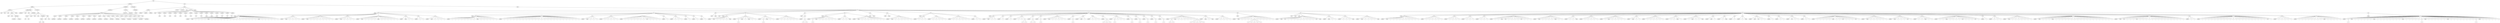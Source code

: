 graph Tree {
	"t0" [label = "TEI"];
	"t1" [label = "teiHeader"];
	"t2" [label = "fileDesc"];
	"t3" [label = "titleStmt"];
	"t4" [label = "title"];
	"t5" [label = "title"];
	"t6" [label = "title"];
	"t7" [label = "author"];
	"t8" [label = "idno"];
	"t9" [label = "idno"];
	"t10" [label = "persName"];
	"t11" [label = "forename"];
	"t12" [label = "surname"];
	"t13" [label = "editor"];
	"t14" [label = "publicationStmt"];
	"t15" [label = "publisher"];
	"t16" [label = "idno"];
	"t17" [label = "idno"];
	"t18" [label = "availability"];
	"t19" [label = "licence"];
	"t20" [label = "ab"];
	"t21" [label = "ref"];
	"t22" [label = "sourceDesc"];
	"t23" [label = "bibl"];
	"t24" [label = "name"];
	"t25" [label = "idno"];
	"t26" [label = "idno"];
	"t27" [label = "availability"];
	"t28" [label = "licence"];
	"t29" [label = "ab"];
	"t30" [label = "ref"];
	"t31" [label = "bibl"];
	"t32" [label = "date"];
	"t33" [label = "idno"];
	"t34" [label = "profileDesc"];
	"t35" [label = "particDesc"];
	"t36" [label = "listPerson"];
	"t37" [label = "person"];
	"t38" [label = "persName"];
	"t39" [label = "person"];
	"t40" [label = "persName"];
	"t41" [label = "person"];
	"t42" [label = "persName"];
	"t43" [label = "person"];
	"t44" [label = "persName"];
	"t45" [label = "person"];
	"t46" [label = "persName"];
	"t47" [label = "person"];
	"t48" [label = "persName"];
	"t49" [label = "person"];
	"t50" [label = "persName"];
	"t51" [label = "person"];
	"t52" [label = "persName"];
	"t53" [label = "person"];
	"t54" [label = "persName"];
	"t55" [label = "person"];
	"t56" [label = "persName"];
	"t57" [label = "person"];
	"t58" [label = "persName"];
	"t59" [label = "person"];
	"t60" [label = "persName"];
	"t61" [label = "person"];
	"t62" [label = "persName"];
	"t63" [label = "person"];
	"t64" [label = "persName"];
	"t65" [label = "person"];
	"t66" [label = "persName"];
	"t67" [label = "person"];
	"t68" [label = "persName"];
	"t69" [label = "person"];
	"t70" [label = "persName"];
	"t71" [label = "textClass"];
	"t72" [label = "keywords"];
	"t73" [label = "term"];
	"t74" [label = "term"];
	"t75" [label = "classCode"];
	"t76" [label = "revisionDesc"];
	"t77" [label = "listChange"];
	"t78" [label = "change"];
	"t79" [label = "text"];
	"t80" [label = "front"];
	"t81" [label = "docTitle"];
	"t82" [label = "titlePart"];
	"t83" [label = "titlePart"];
	"t84" [label = "titlePart"];
	"t85" [label = "docDate"];
	"t86" [label = "docAuthor"];
	"t87" [label = "div"];
	"t88" [label = "castList"];
	"t89" [label = "head"];
	"t90" [label = "castItem"];
	"t91" [label = "role"];
	"t92" [label = "castItem"];
	"t93" [label = "role"];
	"t94" [label = "castItem"];
	"t95" [label = "role"];
	"t96" [label = "castItem"];
	"t97" [label = "role"];
	"t98" [label = "castItem"];
	"t99" [label = "role"];
	"t100" [label = "castItem"];
	"t101" [label = "role"];
	"t102" [label = "castItem"];
	"t103" [label = "role"];
	"t104" [label = "castItem"];
	"t105" [label = "role"];
	"t106" [label = "castItem"];
	"t107" [label = "role"];
	"t108" [label = "castItem"];
	"t109" [label = "role"];
	"t110" [label = "castItem"];
	"t111" [label = "role"];
	"t112" [label = "castItem"];
	"t113" [label = "role"];
	"t114" [label = "castItem"];
	"t115" [label = "role"];
	"t116" [label = "castItem"];
	"t117" [label = "role"];
	"t118" [label = "castItem"];
	"t119" [label = "role"];
	"t120" [label = "note"];
	"t121" [label = "body"];
	"t122" [label = "div"];
	"t123" [label = "head"];
	"t124" [label = "div"];
	"t125" [label = "head"];
	"t126" [label = "sp"];
	"t127" [label = "speaker"];
	"t128" [label = "stage"];
	"t129" [label = "l"];
	"t130" [label = "l"];
	"t131" [label = "l"];
	"t132" [label = "l"];
	"t133" [label = "stage"];
	"t134" [label = "l"];
	"t135" [label = "l"];
	"t136" [label = "l"];
	"t137" [label = "l"];
	"t138" [label = "l"];
	"t139" [label = "l"];
	"t140" [label = "l"];
	"t141" [label = "l"];
	"t142" [label = "l"];
	"t143" [label = "l"];
	"t144" [label = "l"];
	"t145" [label = "l"];
	"t146" [label = "l"];
	"t147" [label = "l"];
	"t148" [label = "l"];
	"t149" [label = "stage"];
	"t150" [label = "l"];
	"t151" [label = "l"];
	"t152" [label = "l"];
	"t153" [label = "l"];
	"t154" [label = "l"];
	"t155" [label = "l"];
	"t156" [label = "sp"];
	"t157" [label = "speaker"];
	"t158" [label = "stage"];
	"t159" [label = "l"];
	"t160" [label = "l"];
	"t161" [label = "l"];
	"t162" [label = "l"];
	"t163" [label = "sp"];
	"t164" [label = "speaker"];
	"t165" [label = "stage"];
	"t166" [label = "l"];
	"t167" [label = "l"];
	"t168" [label = "l"];
	"t169" [label = "l"];
	"t170" [label = "l"];
	"t171" [label = "l"];
	"t172" [label = "l"];
	"t173" [label = "l"];
	"t174" [label = "sp"];
	"t175" [label = "speaker"];
	"t176" [label = "stage"];
	"t177" [label = "l"];
	"t178" [label = "l"];
	"t179" [label = "l"];
	"t180" [label = "l"];
	"t181" [label = "sp"];
	"t182" [label = "speaker"];
	"t183" [label = "stage"];
	"t184" [label = "l"];
	"t185" [label = "l"];
	"t186" [label = "l"];
	"t187" [label = "l"];
	"t188" [label = "stage"];
	"t189" [label = "l"];
	"t190" [label = "l"];
	"t191" [label = "l"];
	"t192" [label = "l"];
	"t193" [label = "l"];
	"t194" [label = "l"];
	"t195" [label = "sp"];
	"t196" [label = "speaker"];
	"t197" [label = "stage"];
	"t198" [label = "l"];
	"t199" [label = "l"];
	"t200" [label = "sp"];
	"t201" [label = "speaker"];
	"t202" [label = "l"];
	"t203" [label = "l"];
	"t204" [label = "sp"];
	"t205" [label = "speaker"];
	"t206" [label = "stage"];
	"t207" [label = "l"];
	"t208" [label = "l"];
	"t209" [label = "l"];
	"t210" [label = "l"];
	"t211" [label = "div"];
	"t212" [label = "head"];
	"t213" [label = "sp"];
	"t214" [label = "speaker"];
	"t215" [label = "l"];
	"t216" [label = "l"];
	"t217" [label = "l"];
	"t218" [label = "l"];
	"t219" [label = "l"];
	"t220" [label = "l"];
	"t221" [label = "l"];
	"t222" [label = "l"];
	"t223" [label = "stage"];
	"t224" [label = "l"];
	"t225" [label = "l"];
	"t226" [label = "l"];
	"t227" [label = "l"];
	"t228" [label = "l"];
	"t229" [label = "l"];
	"t230" [label = "sp"];
	"t231" [label = "speaker"];
	"t232" [label = "l"];
	"t233" [label = "l"];
	"t234" [label = "l"];
	"t235" [label = "l"];
	"t236" [label = "l"];
	"t237" [label = "l"];
	"t238" [label = "l"];
	"t239" [label = "l"];
	"t240" [label = "l"];
	"t241" [label = "l"];
	"t242" [label = "l"];
	"t243" [label = "l"];
	"t244" [label = "l"];
	"t245" [label = "l"];
	"t246" [label = "l"];
	"t247" [label = "l"];
	"t248" [label = "l"];
	"t249" [label = "l"];
	"t250" [label = "l"];
	"t251" [label = "l"];
	"t252" [label = "l"];
	"t253" [label = "l"];
	"t254" [label = "l"];
	"t255" [label = "l"];
	"t256" [label = "l"];
	"t257" [label = "sp"];
	"t258" [label = "speaker"];
	"t259" [label = "stage"];
	"t260" [label = "l"];
	"t261" [label = "l"];
	"t262" [label = "l"];
	"t263" [label = "sp"];
	"t264" [label = "speaker"];
	"t265" [label = "l"];
	"t266" [label = "l"];
	"t267" [label = "l"];
	"t268" [label = "l"];
	"t269" [label = "l"];
	"t270" [label = "sp"];
	"t271" [label = "speaker"];
	"t272" [label = "l"];
	"t273" [label = "l"];
	"t274" [label = "l"];
	"t275" [label = "l"];
	"t276" [label = "l"];
	"t277" [label = "l"];
	"t278" [label = "l"];
	"t279" [label = "note"];
	"t280" [label = "l"];
	"t281" [label = "l"];
	"t282" [label = "l"];
	"t283" [label = "l"];
	"t284" [label = "sp"];
	"t285" [label = "speaker"];
	"t286" [label = "l"];
	"t287" [label = "sp"];
	"t288" [label = "speaker"];
	"t289" [label = "l"];
	"t290" [label = "l"];
	"t291" [label = "l"];
	"t292" [label = "sp"];
	"t293" [label = "speaker"];
	"t294" [label = "l"];
	"t295" [label = "sp"];
	"t296" [label = "speaker"];
	"t297" [label = "l"];
	"t298" [label = "sp"];
	"t299" [label = "speaker"];
	"t300" [label = "l"];
	"t301" [label = "div"];
	"t302" [label = "head"];
	"t303" [label = "stage"];
	"t304" [label = "div"];
	"t305" [label = "head"];
	"t306" [label = "stage"];
	"t307" [label = "sp"];
	"t308" [label = "speaker"];
	"t309" [label = "stage"];
	"t310" [label = "l"];
	"t311" [label = "l"];
	"t312" [label = "l"];
	"t313" [label = "l"];
	"t314" [label = "stage"];
	"t315" [label = "sp"];
	"t316" [label = "speaker"];
	"t317" [label = "p"];
	"t318" [label = "s"];
	"t319" [label = "stage"];
	"t320" [label = "l"];
	"t321" [label = "stage"];
	"t322" [label = "l"];
	"t323" [label = "l"];
	"t324" [label = "sp"];
	"t325" [label = "speaker"];
	"t326" [label = "p"];
	"t327" [label = "s"];
	"t328" [label = "stage"];
	"t329" [label = "l"];
	"t330" [label = "l"];
	"t331" [label = "sp"];
	"t332" [label = "speaker"];
	"t333" [label = "l"];
	"t334" [label = "l"];
	"t335" [label = "l"];
	"t336" [label = "l"];
	"t337" [label = "l"];
	"t338" [label = "l"];
	"t339" [label = "div"];
	"t340" [label = "head"];
	"t341" [label = "sp"];
	"t342" [label = "speaker"];
	"t343" [label = "p"];
	"t344" [label = "s"];
	"t345" [label = "s"];
	"t346" [label = "div"];
	"t347" [label = "head"];
	"t348" [label = "sp"];
	"t349" [label = "speaker"];
	"t350" [label = "p"];
	"t351" [label = "s"];
	"t352" [label = "stage"];
	"t353" [label = "l"];
	"t354" [label = "l"];
	"t355" [label = "l"];
	"t356" [label = "l"];
	"t357" [label = "l"];
	"t358" [label = "l"];
	"t359" [label = "sp"];
	"t360" [label = "speaker"];
	"t361" [label = "l"];
	"t362" [label = "l"];
	"t363" [label = "stage"];
	"t364" [label = "sp"];
	"t365" [label = "speaker"];
	"t366" [label = "stage"];
	"t367" [label = "l"];
	"t368" [label = "l"];
	"t369" [label = "l"];
	"t370" [label = "l"];
	"t371" [label = "l"];
	"t372" [label = "l"];
	"t373" [label = "l"];
	"t374" [label = "l"];
	"t375" [label = "div"];
	"t376" [label = "head"];
	"t377" [label = "stage"];
	"t378" [label = "div"];
	"t379" [label = "head"];
	"t380" [label = "stage"];
	"t381" [label = "sp"];
	"t382" [label = "speaker"];
	"t383" [label = "stage"];
	"t384" [label = "l"];
	"t385" [label = "l"];
	"t386" [label = "l"];
	"t387" [label = "l"];
	"t388" [label = "l"];
	"t389" [label = "l"];
	"t390" [label = "div"];
	"t391" [label = "head"];
	"t392" [label = "sp"];
	"t393" [label = "speaker"];
	"t394" [label = "l"];
	"t395" [label = "l"];
	"t396" [label = "l"];
	"t397" [label = "sp"];
	"t398" [label = "speaker"];
	"t399" [label = "l"];
	"t400" [label = "l"];
	"t401" [label = "l"];
	"t402" [label = "l"];
	"t403" [label = "l"];
	"t404" [label = "sp"];
	"t405" [label = "speaker"];
	"t406" [label = "l"];
	"t407" [label = "l"];
	"t408" [label = "l"];
	"t409" [label = "l"];
	"t410" [label = "l"];
	"t411" [label = "l"];
	"t412" [label = "sp"];
	"t413" [label = "speaker"];
	"t414" [label = "l"];
	"t415" [label = "l"];
	"t416" [label = "div"];
	"t417" [label = "head"];
	"t418" [label = "sp"];
	"t419" [label = "speaker"];
	"t420" [label = "stage"];
	"t421" [label = "l"];
	"t422" [label = "l"];
	"t423" [label = "sp"];
	"t424" [label = "speaker"];
	"t425" [label = "l"];
	"t426" [label = "sp"];
	"t427" [label = "speaker"];
	"t428" [label = "l"];
	"t429" [label = "sp"];
	"t430" [label = "speaker"];
	"t431" [label = "l"];
	"t432" [label = "l"];
	"t433" [label = "p"];
	"t434" [label = "s"];
	"t435" [label = "s"];
	"t436" [label = "sp"];
	"t437" [label = "speaker"];
	"t438" [label = "p"];
	"t439" [label = "s"];
	"t440" [label = "s"];
	"t441" [label = "sp"];
	"t442" [label = "speaker"];
	"t443" [label = "p"];
	"t444" [label = "s"];
	"t445" [label = "sp"];
	"t446" [label = "speaker"];
	"t447" [label = "stage"];
	"t448" [label = "l"];
	"t449" [label = "l"];
	"t450" [label = "l"];
	"t451" [label = "l"];
	"t452" [label = "l"];
	"t453" [label = "sp"];
	"t454" [label = "speaker"];
	"t455" [label = "p"];
	"t456" [label = "s"];
	"t457" [label = "sp"];
	"t458" [label = "speaker"];
	"t459" [label = "stage"];
	"t460" [label = "l"];
	"t461" [label = "sp"];
	"t462" [label = "speaker"];
	"t463" [label = "l"];
	"t464" [label = "l"];
	"t465" [label = "l"];
	"t466" [label = "sp"];
	"t467" [label = "speaker"];
	"t468" [label = "p"];
	"t469" [label = "s"];
	"t470" [label = "s"];
	"t471" [label = "s"];
	"t472" [label = "sp"];
	"t473" [label = "speaker"];
	"t474" [label = "p"];
	"t475" [label = "s"];
	"t476" [label = "l"];
	"t477" [label = "l"];
	"t478" [label = "l"];
	"t479" [label = "sp"];
	"t480" [label = "speaker"];
	"t481" [label = "p"];
	"t482" [label = "s"];
	"t483" [label = "sp"];
	"t484" [label = "speaker"];
	"t485" [label = "p"];
	"t486" [label = "s"];
	"t487" [label = "sp"];
	"t488" [label = "speaker"];
	"t489" [label = "p"];
	"t490" [label = "s"];
	"t491" [label = "sp"];
	"t492" [label = "speaker"];
	"t493" [label = "p"];
	"t494" [label = "s"];
	"t495" [label = "sp"];
	"t496" [label = "speaker"];
	"t497" [label = "p"];
	"t498" [label = "s"];
	"t499" [label = "sp"];
	"t500" [label = "speaker"];
	"t501" [label = "p"];
	"t502" [label = "s"];
	"t503" [label = "s"];
	"t504" [label = "stage"];
	"t505" [label = "l"];
	"t506" [label = "l"];
	"t507" [label = "l"];
	"t508" [label = "l"];
	"t509" [label = "l"];
	"t510" [label = "l"];
	"t511" [label = "p"];
	"t512" [label = "s"];
	"t513" [label = "s"];
	"t514" [label = "s"];
	"t515" [label = "s"];
	"t516" [label = "s"];
	"t517" [label = "sp"];
	"t518" [label = "speaker"];
	"t519" [label = "stage"];
	"t520" [label = "l"];
	"t521" [label = "stage"];
	"t522" [label = "sp"];
	"t523" [label = "speaker"];
	"t524" [label = "l"];
	"t525" [label = "l"];
	"t526" [label = "l"];
	"t527" [label = "l"];
	"t528" [label = "div"];
	"t529" [label = "head"];
	"t530" [label = "sp"];
	"t531" [label = "speaker"];
	"t532" [label = "stage"];
	"t533" [label = "l"];
	"t534" [label = "l"];
	"t535" [label = "l"];
	"t536" [label = "l"];
	"t537" [label = "p"];
	"t538" [label = "s"];
	"t539" [label = "s"];
	"t540" [label = "s"];
	"t541" [label = "s"];
	"t542" [label = "s"];
	"t543" [label = "l"];
	"t544" [label = "l"];
	"t545" [label = "l"];
	"t546" [label = "l"];
	"t547" [label = "l"];
	"t548" [label = "l"];
	"t549" [label = "div"];
	"t550" [label = "head"];
	"t551" [label = "stage"];
	"t552" [label = "note"];
	"t553" [label = "sp"];
	"t554" [label = "speaker"];
	"t555" [label = "stage"];
	"t556" [label = "note"];
	"t557" [label = "l"];
	"t558" [label = "l"];
	"t559" [label = "l"];
	"t560" [label = "l"];
	"t561" [label = "l"];
	"t562" [label = "l"];
	"t563" [label = "l"];
	"t564" [label = "l"];
	"t565" [label = "l"];
	"t566" [label = "note"];
	"t567" [label = "stage"];
	"t568" [label = "sp"];
	"t569" [label = "speaker"];
	"t570" [label = "stage"];
	"t571" [label = "l"];
	"t572" [label = "l"];
	"t573" [label = "sp"];
	"t574" [label = "speaker"];
	"t575" [label = "l"];
	"t576" [label = "l"];
	"t577" [label = "l"];
	"t578" [label = "stage"];
	"t579" [label = "sp"];
	"t580" [label = "speaker"];
	"t581" [label = "stage"];
	"t582" [label = "l"];
	"t583" [label = "l"];
	"t584" [label = "l"];
	"t585" [label = "l"];
	"t586" [label = "stage"];
	"t587" [label = "div"];
	"t588" [label = "head"];
	"t589" [label = "sp"];
	"t590" [label = "speaker"];
	"t591" [label = "stage"];
	"t592" [label = "l"];
	"t593" [label = "l"];
	"t594" [label = "l"];
	"t595" [label = "l"];
	"t596" [label = "l"];
	"t597" [label = "l"];
	"t598" [label = "l"];
	"t599" [label = "l"];
	"t600" [label = "l"];
	"t601" [label = "l"];
	"t602" [label = "sp"];
	"t603" [label = "speaker"];
	"t604" [label = "l"];
	"t605" [label = "l"];
	"t606" [label = "l"];
	"t607" [label = "l"];
	"t608" [label = "l"];
	"t609" [label = "l"];
	"t610" [label = "sp"];
	"t611" [label = "speaker"];
	"t612" [label = "l"];
	"t613" [label = "l"];
	"t614" [label = "l"];
	"t615" [label = "l"];
	"t616" [label = "sp"];
	"t617" [label = "speaker"];
	"t618" [label = "l"];
	"t619" [label = "l"];
	"t620" [label = "l"];
	"t621" [label = "sp"];
	"t622" [label = "speaker"];
	"t623" [label = "l"];
	"t624" [label = "l"];
	"t625" [label = "l"];
	"t626" [label = "sp"];
	"t627" [label = "speaker"];
	"t628" [label = "l"];
	"t629" [label = "l"];
	"t630" [label = "stage"];
	"t631" [label = "note"];
	"t632" [label = "l"];
	"t633" [label = "l"];
	"t634" [label = "l"];
	"t635" [label = "l"];
	"t636" [label = "note"];
	"t637" [label = "l"];
	"t638" [label = "l"];
	"t639" [label = "l"];
	"t640" [label = "sp"];
	"t641" [label = "speaker"];
	"t642" [label = "stage"];
	"t643" [label = "l"];
	"t644" [label = "l"];
	"t645" [label = "l"];
	"t646" [label = "l"];
	"t647" [label = "stage"];
	"t648" [label = "l"];
	"t649" [label = "l"];
	"t650" [label = "sp"];
	"t651" [label = "speaker"];
	"t652" [label = "l"];
	"t653" [label = "l"];
	"t654" [label = "stage"];
	"t655" [label = "sp"];
	"t656" [label = "speaker"];
	"t657" [label = "l"];
	"t658" [label = "l"];
	"t659" [label = "l"];
	"t660" [label = "l"];
	"t661" [label = "l"];
	"t662" [label = "sp"];
	"t663" [label = "speaker"];
	"t664" [label = "l"];
	"t665" [label = "stage"];
	"t666" [label = "l"];
	"t667" [label = "l"];
	"t668" [label = "l"];
	"t669" [label = "l"];
	"t670" [label = "l"];
	"t671" [label = "sp"];
	"t672" [label = "speaker"];
	"t673" [label = "stage"];
	"t674" [label = "l"];
	"t675" [label = "l"];
	"t676" [label = "sp"];
	"t677" [label = "speaker"];
	"t678" [label = "l"];
	"t679" [label = "l"];
	"t680" [label = "l"];
	"t681" [label = "l"];
	"t682" [label = "l"];
	"t683" [label = "l"];
	"t684" [label = "sp"];
	"t685" [label = "speaker"];
	"t686" [label = "l"];
	"t687" [label = "l"];
	"t688" [label = "stage"];
	"t689" [label = "l"];
	"t690" [label = "sp"];
	"t691" [label = "speaker"];
	"t692" [label = "l"];
	"t693" [label = "stage"];
	"t694" [label = "l"];
	"t695" [label = "l"];
	"t696" [label = "stage"];
	"t697" [label = "sp"];
	"t698" [label = "speaker"];
	"t699" [label = "stage"];
	"t700" [label = "l"];
	"t701" [label = "sp"];
	"t702" [label = "speaker"];
	"t703" [label = "l"];
	"t704" [label = "stage"];
	"t705" [label = "sp"];
	"t706" [label = "speaker"];
	"t707" [label = "l"];
	"t708" [label = "sp"];
	"t709" [label = "speaker"];
	"t710" [label = "l"];
	"t711" [label = "stage"];
	"t712" [label = "sp"];
	"t713" [label = "speaker"];
	"t714" [label = "stage"];
	"t715" [label = "note"];
	"t716" [label = "l"];
	"t717" [label = "l"];
	"t718" [label = "sp"];
	"t719" [label = "speaker"];
	"t720" [label = "l"];
	"t721" [label = "sp"];
	"t722" [label = "speaker"];
	"t723" [label = "l"];
	"t724" [label = "l"];
	"t725" [label = "sp"];
	"t726" [label = "speaker"];
	"t727" [label = "note"];
	"t728" [label = "l"];
	"t729" [label = "l"];
	"t730" [label = "sp"];
	"t731" [label = "speaker"];
	"t732" [label = "l"];
	"t733" [label = "l"];
	"t734" [label = "sp"];
	"t735" [label = "speaker"];
	"t736" [label = "l"];
	"t737" [label = "l"];
	"t738" [label = "l"];
	"t739" [label = "l"];
	"t740" [label = "l"];
	"t741" [label = "stage"];
	"t742" [label = "l"];
	"t743" [label = "l"];
	"t744" [label = "note"];
	"t745" [label = "l"];
	"t746" [label = "l"];
	"t747" [label = "l"];
	"t748" [label = "note"];
	"t749" [label = "l"];
	"t750" [label = "sp"];
	"t751" [label = "speaker"];
	"t752" [label = "stage"];
	"t753" [label = "l"];
	"t754" [label = "l"];
	"t755" [label = "l"];
	"t756" [label = "l"];
	"t757" [label = "l"];
	"t758" [label = "l"];
	"t759" [label = "sp"];
	"t760" [label = "speaker"];
	"t761" [label = "stage"];
	"t762" [label = "l"];
	"t763" [label = "l"];
	"t764" [label = "l"];
	"t765" [label = "note"];
	"t766" [label = "l"];
	"t767" [label = "sp"];
	"t768" [label = "speaker"];
	"t769" [label = "l"];
	"t770" [label = "l"];
	"t771" [label = "stage"];
	"t772" [label = "l"];
	"t773" [label = "l"];
	"t774" [label = "sp"];
	"t775" [label = "speaker"];
	"t776" [label = "l"];
	"t777" [label = "l"];
	"t778" [label = "stage"];
	"t779" [label = "l"];
	"t780" [label = "l"];
	"t781" [label = "l"];
	"t782" [label = "l"];
	"t783" [label = "note"];
	"t784" [label = "l"];
	"t785" [label = "l"];
	"t786" [label = "l"];
	"t787" [label = "note"];
	"t788" [label = "l"];
	"t789" [label = "sp"];
	"t790" [label = "speaker"];
	"t791" [label = "l"];
	"t792" [label = "sp"];
	"t793" [label = "speaker"];
	"t794" [label = "l"];
	"t795" [label = "l"];
	"t796" [label = "l"];
	"t797" [label = "sp"];
	"t798" [label = "speaker"];
	"t799" [label = "stage"];
	"t800" [label = "l"];
	"t801" [label = "l"];
	"t802" [label = "l"];
	"t803" [label = "l"];
	"t804" [label = "l"];
	"t805" [label = "l"];
	"t806" [label = "l"];
	"t807" [label = "sp"];
	"t808" [label = "speaker"];
	"t809" [label = "stage"];
	"t810" [label = "l"];
	"t811" [label = "l"];
	"t812" [label = "l"];
	"t813" [label = "stage"];
	"t814" [label = "l"];
	"t815" [label = "l"];
	"t816" [label = "l"];
	"t817" [label = "l"];
	"t818" [label = "l"];
	"t819" [label = "l"];
	"t820" [label = "l"];
	"t821" [label = "l"];
	"t822" [label = "l"];
	"t823" [label = "l"];
	"t824" [label = "l"];
	"t825" [label = "l"];
	"t826" [label = "l"];
	"t827" [label = "l"];
	"t828" [label = "l"];
	"t829" [label = "l"];
	"t830" [label = "l"];
	"t831" [label = "l"];
	"t832" [label = "l"];
	"t833" [label = "sp"];
	"t834" [label = "speaker"];
	"t835" [label = "stage"];
	"t836" [label = "note"];
	"t837" [label = "l"];
	"t838" [label = "l"];
	"t839" [label = "l"];
	"t840" [label = "note"];
	"t841" [label = "l"];
	"t842" [label = "l"];
	"t843" [label = "l"];
	"t844" [label = "l"];
	"t845" [label = "l"];
	"t846" [label = "l"];
	"t847" [label = "l"];
	"t848" [label = "l"];
	"t849" [label = "l"];
	"t850" [label = "l"];
	"t851" [label = "l"];
	"t852" [label = "l"];
	"t853" [label = "l"];
	"t854" [label = "l"];
	"t855" [label = "l"];
	"t856" [label = "sp"];
	"t857" [label = "speaker"];
	"t858" [label = "l"];
	"t859" [label = "l"];
	"t860" [label = "sp"];
	"t861" [label = "speaker"];
	"t862" [label = "l"];
	"t863" [label = "l"];
	"t864" [label = "l"];
	"t865" [label = "l"];
	"t866" [label = "l"];
	"t867" [label = "l"];
	"t868" [label = "l"];
	"t869" [label = "l"];
	"t870" [label = "l"];
	"t871" [label = "l"];
	"t872" [label = "l"];
	"t873" [label = "l"];
	"t874" [label = "l"];
	"t875" [label = "l"];
	"t876" [label = "l"];
	"t877" [label = "l"];
	"t878" [label = "l"];
	"t879" [label = "l"];
	"t880" [label = "l"];
	"t881" [label = "l"];
	"t882" [label = "l"];
	"t883" [label = "note"];
	"t884" [label = "l"];
	"t885" [label = "sp"];
	"t886" [label = "speaker"];
	"t887" [label = "l"];
	"t888" [label = "l"];
	"t889" [label = "l"];
	"t890" [label = "l"];
	"t891" [label = "l"];
	"t892" [label = "sp"];
	"t893" [label = "speaker"];
	"t894" [label = "l"];
	"t895" [label = "l"];
	"t896" [label = "l"];
	"t897" [label = "l"];
	"t898" [label = "l"];
	"t899" [label = "l"];
	"t900" [label = "l"];
	"t901" [label = "l"];
	"t902" [label = "stage"];
	"t903" [label = "l"];
	"t904" [label = "l"];
	"t905" [label = "l"];
	"t906" [label = "l"];
	"t907" [label = "l"];
	"t908" [label = "div"];
	"t909" [label = "head"];
	"t910" [label = "sp"];
	"t911" [label = "speaker"];
	"t912" [label = "p"];
	"t913" [label = "s"];
	"t914" [label = "stage"];
	"t915" [label = "l"];
	"t916" [label = "l"];
	"t917" [label = "l"];
	"t918" [label = "l"];
	"t919" [label = "l"];
	"t920" [label = "l"];
	"t921" [label = "stage"];
	"t922" [label = "l"];
	"t923" [label = "l"];
	"t924" [label = "l"];
	"t925" [label = "l"];
	"t926" [label = "l"];
	"t927" [label = "l"];
	"t928" [label = "l"];
	"t929" [label = "l"];
	"t930" [label = "stage"];
	"t931" [label = "l"];
	"t932" [label = "l"];
	"t933" [label = "l"];
	"t934" [label = "l"];
	"t935" [label = "l"];
	"t936" [label = "p"];
	"t937" [label = "s"];
	"t938" [label = "stage"];
	"t939" [label = "l"];
	"t940" [label = "l"];
	"t941" [label = "l"];
	"t942" [label = "l"];
	"t943" [label = "l"];
	"t944" [label = "l"];
	"t945" [label = "stage"];
	"t946" [label = "l"];
	"t947" [label = "l"];
	"t948" [label = "l"];
	"t949" [label = "l"];
	"t950" [label = "l"];
	"t951" [label = "l"];
	"t952" [label = "l"];
	"t953" [label = "l"];
	"t954" [label = "p"];
	"t955" [label = "s"];
	"t956" [label = "stage"];
	"t957" [label = "l"];
	"t958" [label = "l"];
	"t959" [label = "l"];
	"t960" [label = "l"];
	"t961" [label = "l"];
	"t962" [label = "l"];
	"t0" -- "t1";
	"t1" -- "t2";
	"t2" -- "t3";
	"t3" -- "t4";
	"t3" -- "t5";
	"t3" -- "t6";
	"t3" -- "t7";
	"t7" -- "t8";
	"t7" -- "t9";
	"t7" -- "t10";
	"t10" -- "t11";
	"t10" -- "t12";
	"t3" -- "t13";
	"t2" -- "t14";
	"t14" -- "t15";
	"t14" -- "t16";
	"t14" -- "t17";
	"t14" -- "t18";
	"t18" -- "t19";
	"t19" -- "t20";
	"t19" -- "t21";
	"t2" -- "t22";
	"t22" -- "t23";
	"t23" -- "t24";
	"t23" -- "t25";
	"t23" -- "t26";
	"t23" -- "t27";
	"t27" -- "t28";
	"t28" -- "t29";
	"t28" -- "t30";
	"t23" -- "t31";
	"t31" -- "t32";
	"t31" -- "t33";
	"t1" -- "t34";
	"t34" -- "t35";
	"t35" -- "t36";
	"t36" -- "t37";
	"t37" -- "t38";
	"t36" -- "t39";
	"t39" -- "t40";
	"t36" -- "t41";
	"t41" -- "t42";
	"t36" -- "t43";
	"t43" -- "t44";
	"t36" -- "t45";
	"t45" -- "t46";
	"t36" -- "t47";
	"t47" -- "t48";
	"t36" -- "t49";
	"t49" -- "t50";
	"t36" -- "t51";
	"t51" -- "t52";
	"t36" -- "t53";
	"t53" -- "t54";
	"t36" -- "t55";
	"t55" -- "t56";
	"t36" -- "t57";
	"t57" -- "t58";
	"t36" -- "t59";
	"t59" -- "t60";
	"t36" -- "t61";
	"t61" -- "t62";
	"t36" -- "t63";
	"t63" -- "t64";
	"t36" -- "t65";
	"t65" -- "t66";
	"t36" -- "t67";
	"t67" -- "t68";
	"t36" -- "t69";
	"t69" -- "t70";
	"t34" -- "t71";
	"t71" -- "t72";
	"t72" -- "t73";
	"t72" -- "t74";
	"t71" -- "t75";
	"t1" -- "t76";
	"t76" -- "t77";
	"t77" -- "t78";
	"t0" -- "t79";
	"t79" -- "t80";
	"t80" -- "t81";
	"t81" -- "t82";
	"t81" -- "t83";
	"t81" -- "t84";
	"t80" -- "t85";
	"t80" -- "t86";
	"t80" -- "t87";
	"t80" -- "t88";
	"t88" -- "t89";
	"t88" -- "t90";
	"t90" -- "t91";
	"t88" -- "t92";
	"t92" -- "t93";
	"t88" -- "t94";
	"t94" -- "t95";
	"t88" -- "t96";
	"t96" -- "t97";
	"t88" -- "t98";
	"t98" -- "t99";
	"t88" -- "t100";
	"t100" -- "t101";
	"t88" -- "t102";
	"t102" -- "t103";
	"t88" -- "t104";
	"t104" -- "t105";
	"t88" -- "t106";
	"t106" -- "t107";
	"t88" -- "t108";
	"t108" -- "t109";
	"t88" -- "t110";
	"t110" -- "t111";
	"t88" -- "t112";
	"t112" -- "t113";
	"t88" -- "t114";
	"t114" -- "t115";
	"t88" -- "t116";
	"t116" -- "t117";
	"t88" -- "t118";
	"t118" -- "t119";
	"t80" -- "t120";
	"t79" -- "t121";
	"t121" -- "t122";
	"t122" -- "t123";
	"t122" -- "t124";
	"t124" -- "t125";
	"t124" -- "t126";
	"t126" -- "t127";
	"t126" -- "t128";
	"t126" -- "t129";
	"t126" -- "t130";
	"t126" -- "t131";
	"t126" -- "t132";
	"t126" -- "t133";
	"t126" -- "t134";
	"t126" -- "t135";
	"t126" -- "t136";
	"t126" -- "t137";
	"t126" -- "t138";
	"t126" -- "t139";
	"t126" -- "t140";
	"t126" -- "t141";
	"t126" -- "t142";
	"t126" -- "t143";
	"t126" -- "t144";
	"t126" -- "t145";
	"t126" -- "t146";
	"t126" -- "t147";
	"t126" -- "t148";
	"t126" -- "t149";
	"t126" -- "t150";
	"t126" -- "t151";
	"t126" -- "t152";
	"t126" -- "t153";
	"t126" -- "t154";
	"t126" -- "t155";
	"t124" -- "t156";
	"t156" -- "t157";
	"t156" -- "t158";
	"t156" -- "t159";
	"t156" -- "t160";
	"t156" -- "t161";
	"t156" -- "t162";
	"t124" -- "t163";
	"t163" -- "t164";
	"t163" -- "t165";
	"t163" -- "t166";
	"t163" -- "t167";
	"t163" -- "t168";
	"t163" -- "t169";
	"t163" -- "t170";
	"t163" -- "t171";
	"t163" -- "t172";
	"t163" -- "t173";
	"t124" -- "t174";
	"t174" -- "t175";
	"t174" -- "t176";
	"t174" -- "t177";
	"t174" -- "t178";
	"t174" -- "t179";
	"t174" -- "t180";
	"t124" -- "t181";
	"t181" -- "t182";
	"t181" -- "t183";
	"t181" -- "t184";
	"t181" -- "t185";
	"t181" -- "t186";
	"t181" -- "t187";
	"t181" -- "t188";
	"t181" -- "t189";
	"t181" -- "t190";
	"t181" -- "t191";
	"t181" -- "t192";
	"t181" -- "t193";
	"t181" -- "t194";
	"t124" -- "t195";
	"t195" -- "t196";
	"t195" -- "t197";
	"t195" -- "t198";
	"t195" -- "t199";
	"t124" -- "t200";
	"t200" -- "t201";
	"t200" -- "t202";
	"t200" -- "t203";
	"t124" -- "t204";
	"t204" -- "t205";
	"t204" -- "t206";
	"t204" -- "t207";
	"t204" -- "t208";
	"t204" -- "t209";
	"t204" -- "t210";
	"t122" -- "t211";
	"t211" -- "t212";
	"t211" -- "t213";
	"t213" -- "t214";
	"t213" -- "t215";
	"t213" -- "t216";
	"t213" -- "t217";
	"t213" -- "t218";
	"t213" -- "t219";
	"t213" -- "t220";
	"t213" -- "t221";
	"t213" -- "t222";
	"t213" -- "t223";
	"t213" -- "t224";
	"t213" -- "t225";
	"t213" -- "t226";
	"t213" -- "t227";
	"t213" -- "t228";
	"t213" -- "t229";
	"t211" -- "t230";
	"t230" -- "t231";
	"t230" -- "t232";
	"t230" -- "t233";
	"t230" -- "t234";
	"t230" -- "t235";
	"t230" -- "t236";
	"t230" -- "t237";
	"t230" -- "t238";
	"t230" -- "t239";
	"t230" -- "t240";
	"t230" -- "t241";
	"t230" -- "t242";
	"t230" -- "t243";
	"t230" -- "t244";
	"t230" -- "t245";
	"t230" -- "t246";
	"t230" -- "t247";
	"t230" -- "t248";
	"t230" -- "t249";
	"t230" -- "t250";
	"t230" -- "t251";
	"t230" -- "t252";
	"t230" -- "t253";
	"t230" -- "t254";
	"t230" -- "t255";
	"t230" -- "t256";
	"t211" -- "t257";
	"t257" -- "t258";
	"t257" -- "t259";
	"t257" -- "t260";
	"t257" -- "t261";
	"t257" -- "t262";
	"t211" -- "t263";
	"t263" -- "t264";
	"t263" -- "t265";
	"t263" -- "t266";
	"t263" -- "t267";
	"t263" -- "t268";
	"t263" -- "t269";
	"t211" -- "t270";
	"t270" -- "t271";
	"t270" -- "t272";
	"t270" -- "t273";
	"t270" -- "t274";
	"t270" -- "t275";
	"t270" -- "t276";
	"t270" -- "t277";
	"t270" -- "t278";
	"t270" -- "t279";
	"t270" -- "t280";
	"t270" -- "t281";
	"t270" -- "t282";
	"t270" -- "t283";
	"t211" -- "t284";
	"t284" -- "t285";
	"t284" -- "t286";
	"t211" -- "t287";
	"t287" -- "t288";
	"t287" -- "t289";
	"t287" -- "t290";
	"t287" -- "t291";
	"t211" -- "t292";
	"t292" -- "t293";
	"t292" -- "t294";
	"t211" -- "t295";
	"t295" -- "t296";
	"t295" -- "t297";
	"t211" -- "t298";
	"t298" -- "t299";
	"t298" -- "t300";
	"t122" -- "t301";
	"t301" -- "t302";
	"t301" -- "t303";
	"t122" -- "t304";
	"t304" -- "t305";
	"t304" -- "t306";
	"t304" -- "t307";
	"t307" -- "t308";
	"t307" -- "t309";
	"t307" -- "t310";
	"t307" -- "t311";
	"t307" -- "t312";
	"t307" -- "t313";
	"t307" -- "t314";
	"t304" -- "t315";
	"t315" -- "t316";
	"t315" -- "t317";
	"t317" -- "t318";
	"t315" -- "t319";
	"t315" -- "t320";
	"t315" -- "t321";
	"t315" -- "t322";
	"t315" -- "t323";
	"t304" -- "t324";
	"t324" -- "t325";
	"t324" -- "t326";
	"t326" -- "t327";
	"t324" -- "t328";
	"t324" -- "t329";
	"t324" -- "t330";
	"t304" -- "t331";
	"t331" -- "t332";
	"t331" -- "t333";
	"t331" -- "t334";
	"t331" -- "t335";
	"t331" -- "t336";
	"t331" -- "t337";
	"t331" -- "t338";
	"t122" -- "t339";
	"t339" -- "t340";
	"t339" -- "t341";
	"t341" -- "t342";
	"t341" -- "t343";
	"t343" -- "t344";
	"t343" -- "t345";
	"t122" -- "t346";
	"t346" -- "t347";
	"t346" -- "t348";
	"t348" -- "t349";
	"t348" -- "t350";
	"t350" -- "t351";
	"t348" -- "t352";
	"t348" -- "t353";
	"t348" -- "t354";
	"t348" -- "t355";
	"t348" -- "t356";
	"t348" -- "t357";
	"t348" -- "t358";
	"t346" -- "t359";
	"t359" -- "t360";
	"t359" -- "t361";
	"t359" -- "t362";
	"t359" -- "t363";
	"t346" -- "t364";
	"t364" -- "t365";
	"t364" -- "t366";
	"t364" -- "t367";
	"t364" -- "t368";
	"t364" -- "t369";
	"t364" -- "t370";
	"t364" -- "t371";
	"t364" -- "t372";
	"t364" -- "t373";
	"t364" -- "t374";
	"t122" -- "t375";
	"t375" -- "t376";
	"t375" -- "t377";
	"t122" -- "t378";
	"t378" -- "t379";
	"t378" -- "t380";
	"t378" -- "t381";
	"t381" -- "t382";
	"t381" -- "t383";
	"t381" -- "t384";
	"t381" -- "t385";
	"t381" -- "t386";
	"t381" -- "t387";
	"t381" -- "t388";
	"t381" -- "t389";
	"t122" -- "t390";
	"t390" -- "t391";
	"t390" -- "t392";
	"t392" -- "t393";
	"t392" -- "t394";
	"t392" -- "t395";
	"t392" -- "t396";
	"t390" -- "t397";
	"t397" -- "t398";
	"t397" -- "t399";
	"t397" -- "t400";
	"t397" -- "t401";
	"t397" -- "t402";
	"t397" -- "t403";
	"t390" -- "t404";
	"t404" -- "t405";
	"t404" -- "t406";
	"t404" -- "t407";
	"t404" -- "t408";
	"t404" -- "t409";
	"t404" -- "t410";
	"t404" -- "t411";
	"t390" -- "t412";
	"t412" -- "t413";
	"t412" -- "t414";
	"t412" -- "t415";
	"t122" -- "t416";
	"t416" -- "t417";
	"t416" -- "t418";
	"t418" -- "t419";
	"t418" -- "t420";
	"t418" -- "t421";
	"t418" -- "t422";
	"t416" -- "t423";
	"t423" -- "t424";
	"t423" -- "t425";
	"t416" -- "t426";
	"t426" -- "t427";
	"t426" -- "t428";
	"t416" -- "t429";
	"t429" -- "t430";
	"t429" -- "t431";
	"t429" -- "t432";
	"t429" -- "t433";
	"t433" -- "t434";
	"t433" -- "t435";
	"t416" -- "t436";
	"t436" -- "t437";
	"t436" -- "t438";
	"t438" -- "t439";
	"t438" -- "t440";
	"t416" -- "t441";
	"t441" -- "t442";
	"t441" -- "t443";
	"t443" -- "t444";
	"t416" -- "t445";
	"t445" -- "t446";
	"t445" -- "t447";
	"t445" -- "t448";
	"t445" -- "t449";
	"t445" -- "t450";
	"t445" -- "t451";
	"t445" -- "t452";
	"t416" -- "t453";
	"t453" -- "t454";
	"t453" -- "t455";
	"t455" -- "t456";
	"t416" -- "t457";
	"t457" -- "t458";
	"t457" -- "t459";
	"t457" -- "t460";
	"t416" -- "t461";
	"t461" -- "t462";
	"t461" -- "t463";
	"t461" -- "t464";
	"t461" -- "t465";
	"t416" -- "t466";
	"t466" -- "t467";
	"t466" -- "t468";
	"t468" -- "t469";
	"t468" -- "t470";
	"t468" -- "t471";
	"t416" -- "t472";
	"t472" -- "t473";
	"t472" -- "t474";
	"t474" -- "t475";
	"t472" -- "t476";
	"t472" -- "t477";
	"t472" -- "t478";
	"t416" -- "t479";
	"t479" -- "t480";
	"t479" -- "t481";
	"t481" -- "t482";
	"t416" -- "t483";
	"t483" -- "t484";
	"t483" -- "t485";
	"t485" -- "t486";
	"t416" -- "t487";
	"t487" -- "t488";
	"t487" -- "t489";
	"t489" -- "t490";
	"t416" -- "t491";
	"t491" -- "t492";
	"t491" -- "t493";
	"t493" -- "t494";
	"t416" -- "t495";
	"t495" -- "t496";
	"t495" -- "t497";
	"t497" -- "t498";
	"t416" -- "t499";
	"t499" -- "t500";
	"t499" -- "t501";
	"t501" -- "t502";
	"t501" -- "t503";
	"t499" -- "t504";
	"t499" -- "t505";
	"t499" -- "t506";
	"t499" -- "t507";
	"t499" -- "t508";
	"t499" -- "t509";
	"t499" -- "t510";
	"t499" -- "t511";
	"t511" -- "t512";
	"t511" -- "t513";
	"t511" -- "t514";
	"t511" -- "t515";
	"t511" -- "t516";
	"t416" -- "t517";
	"t517" -- "t518";
	"t517" -- "t519";
	"t517" -- "t520";
	"t517" -- "t521";
	"t416" -- "t522";
	"t522" -- "t523";
	"t522" -- "t524";
	"t522" -- "t525";
	"t522" -- "t526";
	"t522" -- "t527";
	"t122" -- "t528";
	"t528" -- "t529";
	"t528" -- "t530";
	"t530" -- "t531";
	"t530" -- "t532";
	"t530" -- "t533";
	"t530" -- "t534";
	"t530" -- "t535";
	"t530" -- "t536";
	"t530" -- "t537";
	"t537" -- "t538";
	"t537" -- "t539";
	"t537" -- "t540";
	"t537" -- "t541";
	"t537" -- "t542";
	"t530" -- "t543";
	"t530" -- "t544";
	"t530" -- "t545";
	"t530" -- "t546";
	"t530" -- "t547";
	"t530" -- "t548";
	"t122" -- "t549";
	"t549" -- "t550";
	"t549" -- "t551";
	"t549" -- "t552";
	"t549" -- "t553";
	"t553" -- "t554";
	"t553" -- "t555";
	"t553" -- "t556";
	"t553" -- "t557";
	"t553" -- "t558";
	"t553" -- "t559";
	"t553" -- "t560";
	"t553" -- "t561";
	"t553" -- "t562";
	"t553" -- "t563";
	"t553" -- "t564";
	"t553" -- "t565";
	"t553" -- "t566";
	"t553" -- "t567";
	"t549" -- "t568";
	"t568" -- "t569";
	"t568" -- "t570";
	"t568" -- "t571";
	"t568" -- "t572";
	"t549" -- "t573";
	"t573" -- "t574";
	"t573" -- "t575";
	"t573" -- "t576";
	"t573" -- "t577";
	"t573" -- "t578";
	"t549" -- "t579";
	"t579" -- "t580";
	"t579" -- "t581";
	"t579" -- "t582";
	"t579" -- "t583";
	"t579" -- "t584";
	"t579" -- "t585";
	"t579" -- "t586";
	"t122" -- "t587";
	"t587" -- "t588";
	"t587" -- "t589";
	"t589" -- "t590";
	"t589" -- "t591";
	"t589" -- "t592";
	"t589" -- "t593";
	"t589" -- "t594";
	"t589" -- "t595";
	"t589" -- "t596";
	"t589" -- "t597";
	"t589" -- "t598";
	"t589" -- "t599";
	"t589" -- "t600";
	"t589" -- "t601";
	"t587" -- "t602";
	"t602" -- "t603";
	"t602" -- "t604";
	"t602" -- "t605";
	"t602" -- "t606";
	"t602" -- "t607";
	"t602" -- "t608";
	"t602" -- "t609";
	"t587" -- "t610";
	"t610" -- "t611";
	"t610" -- "t612";
	"t610" -- "t613";
	"t610" -- "t614";
	"t610" -- "t615";
	"t587" -- "t616";
	"t616" -- "t617";
	"t616" -- "t618";
	"t616" -- "t619";
	"t616" -- "t620";
	"t587" -- "t621";
	"t621" -- "t622";
	"t621" -- "t623";
	"t621" -- "t624";
	"t621" -- "t625";
	"t587" -- "t626";
	"t626" -- "t627";
	"t626" -- "t628";
	"t626" -- "t629";
	"t626" -- "t630";
	"t626" -- "t631";
	"t626" -- "t632";
	"t626" -- "t633";
	"t626" -- "t634";
	"t626" -- "t635";
	"t626" -- "t636";
	"t626" -- "t637";
	"t626" -- "t638";
	"t626" -- "t639";
	"t587" -- "t640";
	"t640" -- "t641";
	"t640" -- "t642";
	"t640" -- "t643";
	"t640" -- "t644";
	"t640" -- "t645";
	"t640" -- "t646";
	"t640" -- "t647";
	"t640" -- "t648";
	"t640" -- "t649";
	"t587" -- "t650";
	"t650" -- "t651";
	"t650" -- "t652";
	"t650" -- "t653";
	"t650" -- "t654";
	"t587" -- "t655";
	"t655" -- "t656";
	"t655" -- "t657";
	"t655" -- "t658";
	"t655" -- "t659";
	"t655" -- "t660";
	"t655" -- "t661";
	"t587" -- "t662";
	"t662" -- "t663";
	"t662" -- "t664";
	"t662" -- "t665";
	"t662" -- "t666";
	"t662" -- "t667";
	"t662" -- "t668";
	"t662" -- "t669";
	"t662" -- "t670";
	"t587" -- "t671";
	"t671" -- "t672";
	"t671" -- "t673";
	"t671" -- "t674";
	"t671" -- "t675";
	"t587" -- "t676";
	"t676" -- "t677";
	"t676" -- "t678";
	"t676" -- "t679";
	"t676" -- "t680";
	"t676" -- "t681";
	"t676" -- "t682";
	"t676" -- "t683";
	"t587" -- "t684";
	"t684" -- "t685";
	"t684" -- "t686";
	"t684" -- "t687";
	"t684" -- "t688";
	"t684" -- "t689";
	"t587" -- "t690";
	"t690" -- "t691";
	"t690" -- "t692";
	"t690" -- "t693";
	"t690" -- "t694";
	"t690" -- "t695";
	"t690" -- "t696";
	"t587" -- "t697";
	"t697" -- "t698";
	"t697" -- "t699";
	"t697" -- "t700";
	"t587" -- "t701";
	"t701" -- "t702";
	"t701" -- "t703";
	"t701" -- "t704";
	"t587" -- "t705";
	"t705" -- "t706";
	"t705" -- "t707";
	"t587" -- "t708";
	"t708" -- "t709";
	"t708" -- "t710";
	"t708" -- "t711";
	"t587" -- "t712";
	"t712" -- "t713";
	"t712" -- "t714";
	"t712" -- "t715";
	"t712" -- "t716";
	"t712" -- "t717";
	"t587" -- "t718";
	"t718" -- "t719";
	"t718" -- "t720";
	"t587" -- "t721";
	"t721" -- "t722";
	"t721" -- "t723";
	"t721" -- "t724";
	"t587" -- "t725";
	"t725" -- "t726";
	"t725" -- "t727";
	"t725" -- "t728";
	"t725" -- "t729";
	"t587" -- "t730";
	"t730" -- "t731";
	"t730" -- "t732";
	"t730" -- "t733";
	"t587" -- "t734";
	"t734" -- "t735";
	"t734" -- "t736";
	"t734" -- "t737";
	"t734" -- "t738";
	"t734" -- "t739";
	"t734" -- "t740";
	"t734" -- "t741";
	"t734" -- "t742";
	"t734" -- "t743";
	"t734" -- "t744";
	"t734" -- "t745";
	"t734" -- "t746";
	"t734" -- "t747";
	"t734" -- "t748";
	"t734" -- "t749";
	"t587" -- "t750";
	"t750" -- "t751";
	"t750" -- "t752";
	"t750" -- "t753";
	"t750" -- "t754";
	"t750" -- "t755";
	"t750" -- "t756";
	"t750" -- "t757";
	"t750" -- "t758";
	"t587" -- "t759";
	"t759" -- "t760";
	"t759" -- "t761";
	"t759" -- "t762";
	"t759" -- "t763";
	"t759" -- "t764";
	"t759" -- "t765";
	"t759" -- "t766";
	"t587" -- "t767";
	"t767" -- "t768";
	"t767" -- "t769";
	"t767" -- "t770";
	"t767" -- "t771";
	"t767" -- "t772";
	"t767" -- "t773";
	"t587" -- "t774";
	"t774" -- "t775";
	"t774" -- "t776";
	"t774" -- "t777";
	"t774" -- "t778";
	"t774" -- "t779";
	"t774" -- "t780";
	"t774" -- "t781";
	"t774" -- "t782";
	"t774" -- "t783";
	"t774" -- "t784";
	"t774" -- "t785";
	"t774" -- "t786";
	"t774" -- "t787";
	"t774" -- "t788";
	"t587" -- "t789";
	"t789" -- "t790";
	"t789" -- "t791";
	"t587" -- "t792";
	"t792" -- "t793";
	"t792" -- "t794";
	"t792" -- "t795";
	"t792" -- "t796";
	"t587" -- "t797";
	"t797" -- "t798";
	"t797" -- "t799";
	"t797" -- "t800";
	"t797" -- "t801";
	"t797" -- "t802";
	"t797" -- "t803";
	"t797" -- "t804";
	"t797" -- "t805";
	"t797" -- "t806";
	"t587" -- "t807";
	"t807" -- "t808";
	"t807" -- "t809";
	"t807" -- "t810";
	"t807" -- "t811";
	"t807" -- "t812";
	"t807" -- "t813";
	"t807" -- "t814";
	"t807" -- "t815";
	"t807" -- "t816";
	"t807" -- "t817";
	"t807" -- "t818";
	"t807" -- "t819";
	"t807" -- "t820";
	"t807" -- "t821";
	"t807" -- "t822";
	"t807" -- "t823";
	"t807" -- "t824";
	"t807" -- "t825";
	"t807" -- "t826";
	"t807" -- "t827";
	"t807" -- "t828";
	"t807" -- "t829";
	"t807" -- "t830";
	"t807" -- "t831";
	"t807" -- "t832";
	"t587" -- "t833";
	"t833" -- "t834";
	"t833" -- "t835";
	"t833" -- "t836";
	"t833" -- "t837";
	"t833" -- "t838";
	"t833" -- "t839";
	"t833" -- "t840";
	"t833" -- "t841";
	"t833" -- "t842";
	"t833" -- "t843";
	"t833" -- "t844";
	"t833" -- "t845";
	"t833" -- "t846";
	"t833" -- "t847";
	"t833" -- "t848";
	"t833" -- "t849";
	"t833" -- "t850";
	"t833" -- "t851";
	"t833" -- "t852";
	"t833" -- "t853";
	"t833" -- "t854";
	"t833" -- "t855";
	"t587" -- "t856";
	"t856" -- "t857";
	"t856" -- "t858";
	"t856" -- "t859";
	"t587" -- "t860";
	"t860" -- "t861";
	"t860" -- "t862";
	"t860" -- "t863";
	"t860" -- "t864";
	"t860" -- "t865";
	"t860" -- "t866";
	"t860" -- "t867";
	"t860" -- "t868";
	"t860" -- "t869";
	"t860" -- "t870";
	"t860" -- "t871";
	"t860" -- "t872";
	"t860" -- "t873";
	"t860" -- "t874";
	"t860" -- "t875";
	"t860" -- "t876";
	"t860" -- "t877";
	"t860" -- "t878";
	"t860" -- "t879";
	"t860" -- "t880";
	"t860" -- "t881";
	"t860" -- "t882";
	"t860" -- "t883";
	"t860" -- "t884";
	"t587" -- "t885";
	"t885" -- "t886";
	"t885" -- "t887";
	"t885" -- "t888";
	"t885" -- "t889";
	"t885" -- "t890";
	"t885" -- "t891";
	"t587" -- "t892";
	"t892" -- "t893";
	"t892" -- "t894";
	"t892" -- "t895";
	"t892" -- "t896";
	"t892" -- "t897";
	"t892" -- "t898";
	"t892" -- "t899";
	"t892" -- "t900";
	"t892" -- "t901";
	"t892" -- "t902";
	"t892" -- "t903";
	"t892" -- "t904";
	"t892" -- "t905";
	"t892" -- "t906";
	"t892" -- "t907";
	"t122" -- "t908";
	"t908" -- "t909";
	"t908" -- "t910";
	"t910" -- "t911";
	"t910" -- "t912";
	"t912" -- "t913";
	"t910" -- "t914";
	"t910" -- "t915";
	"t910" -- "t916";
	"t910" -- "t917";
	"t910" -- "t918";
	"t910" -- "t919";
	"t910" -- "t920";
	"t910" -- "t921";
	"t910" -- "t922";
	"t910" -- "t923";
	"t910" -- "t924";
	"t910" -- "t925";
	"t910" -- "t926";
	"t910" -- "t927";
	"t910" -- "t928";
	"t910" -- "t929";
	"t910" -- "t930";
	"t910" -- "t931";
	"t910" -- "t932";
	"t910" -- "t933";
	"t910" -- "t934";
	"t910" -- "t935";
	"t910" -- "t936";
	"t936" -- "t937";
	"t910" -- "t938";
	"t910" -- "t939";
	"t910" -- "t940";
	"t910" -- "t941";
	"t910" -- "t942";
	"t910" -- "t943";
	"t910" -- "t944";
	"t910" -- "t945";
	"t910" -- "t946";
	"t910" -- "t947";
	"t910" -- "t948";
	"t910" -- "t949";
	"t910" -- "t950";
	"t910" -- "t951";
	"t910" -- "t952";
	"t910" -- "t953";
	"t910" -- "t954";
	"t954" -- "t955";
	"t910" -- "t956";
	"t910" -- "t957";
	"t910" -- "t958";
	"t910" -- "t959";
	"t910" -- "t960";
	"t910" -- "t961";
	"t910" -- "t962";
}
